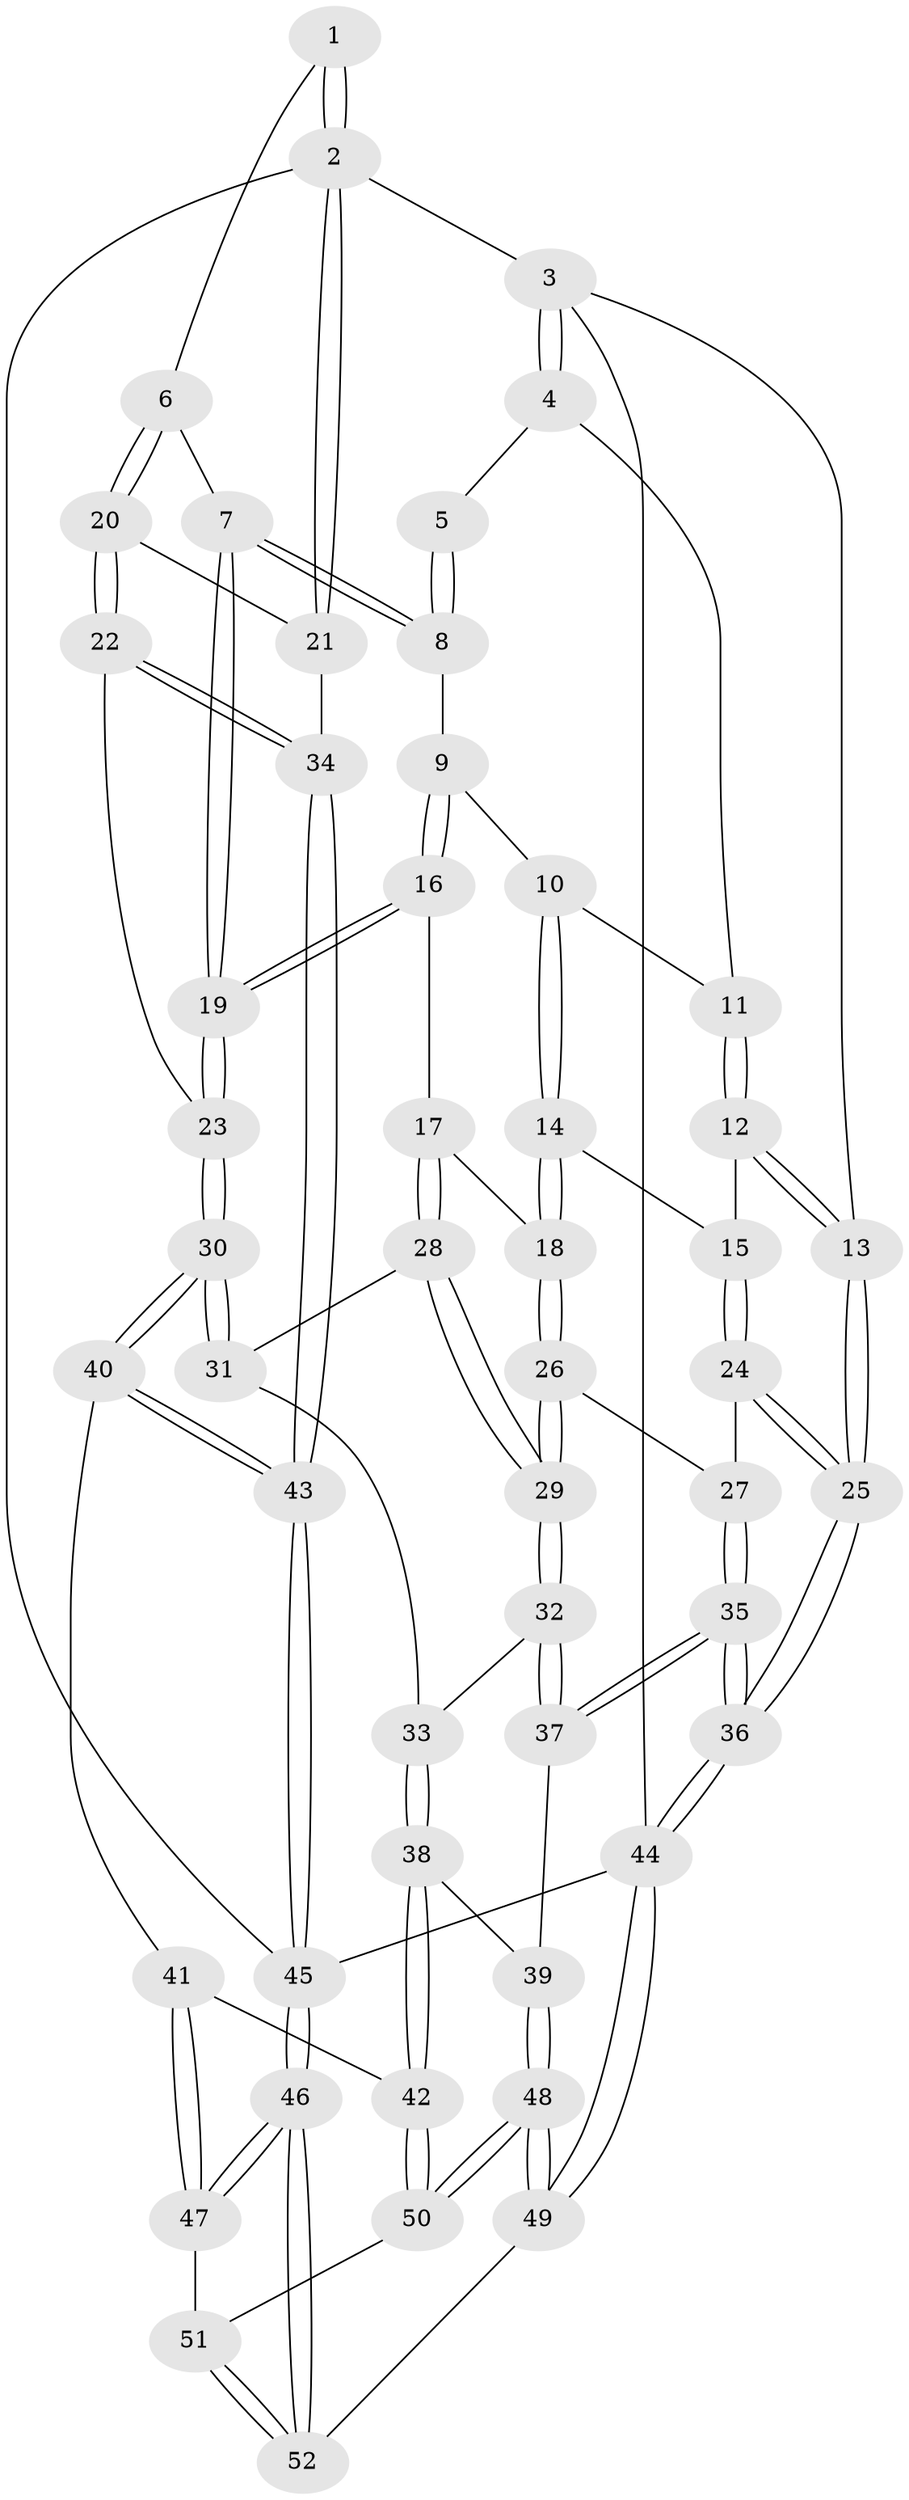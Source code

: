 // Generated by graph-tools (version 1.1) at 2025/51/03/09/25 03:51:00]
// undirected, 52 vertices, 127 edges
graph export_dot {
graph [start="1"]
  node [color=gray90,style=filled];
  1 [pos="+0.8227203015643139+0"];
  2 [pos="+1+0"];
  3 [pos="+0+0"];
  4 [pos="+0+0"];
  5 [pos="+0.5374113965270417+0"];
  6 [pos="+0.8465954939908561+0.13263486408755057"];
  7 [pos="+0.6963334468592405+0.22794694252032693"];
  8 [pos="+0.5238422013842375+0"];
  9 [pos="+0.5076051949119503+0.0010977444357331766"];
  10 [pos="+0.28152203512814444+0.15978135878172955"];
  11 [pos="+0.08639708312406197+0.05242464761732121"];
  12 [pos="+0.11630991305165102+0.21709773810801938"];
  13 [pos="+0+0.42034033527319253"];
  14 [pos="+0.276335850748069+0.2544815324503349"];
  15 [pos="+0.14625357976551512+0.25776562065685804"];
  16 [pos="+0.4879002461702336+0.25602088635916354"];
  17 [pos="+0.47406004946986124+0.2648516842948833"];
  18 [pos="+0.30024826373950336+0.275575755288784"];
  19 [pos="+0.6604291512625237+0.3940482472842371"];
  20 [pos="+0.8648927594762801+0.18648358937879578"];
  21 [pos="+1+0.25951286303598425"];
  22 [pos="+0.8462563328642079+0.3767859405066733"];
  23 [pos="+0.6932709644293343+0.44329667156521174"];
  24 [pos="+0.1355714743344316+0.3504892787946313"];
  25 [pos="+0+0.42066347310882946"];
  26 [pos="+0.26357950692374044+0.4467717162969261"];
  27 [pos="+0.18963883291277045+0.4334219725509223"];
  28 [pos="+0.4374487973765436+0.3413120095223297"];
  29 [pos="+0.26559059100255233+0.4485100397946293"];
  30 [pos="+0.6627560245485836+0.5403534903573817"];
  31 [pos="+0.43520984917454103+0.4487207188386233"];
  32 [pos="+0.29029692449917566+0.48711694079381046"];
  33 [pos="+0.33569092141244766+0.5133535025487844"];
  34 [pos="+1+0.46803742804925635"];
  35 [pos="+0+0.6657980869307792"];
  36 [pos="+0+0.7009183120388627"];
  37 [pos="+0.16573769686960044+0.6730941836577954"];
  38 [pos="+0.4241187422598439+0.6594641317105867"];
  39 [pos="+0.21837107834111263+0.700645797385802"];
  40 [pos="+0.6601225549314377+0.5716333270575793"];
  41 [pos="+0.6085899779277044+0.6060396529544759"];
  42 [pos="+0.4283685656671043+0.6617684085733513"];
  43 [pos="+1+1"];
  44 [pos="+0+1"];
  45 [pos="+1+1"];
  46 [pos="+0.9706386287214026+1"];
  47 [pos="+0.5719408918684358+0.9033558948389867"];
  48 [pos="+0.2736161810924308+0.8936301738612418"];
  49 [pos="+0+1"];
  50 [pos="+0.4135474978339292+0.8574006646969619"];
  51 [pos="+0.420101571268416+0.8625603082570268"];
  52 [pos="+0.42307688940770044+1"];
  1 -- 2;
  1 -- 2;
  1 -- 6;
  2 -- 3;
  2 -- 21;
  2 -- 21;
  2 -- 45;
  3 -- 4;
  3 -- 4;
  3 -- 13;
  3 -- 44;
  4 -- 5;
  4 -- 11;
  5 -- 8;
  5 -- 8;
  6 -- 7;
  6 -- 20;
  6 -- 20;
  7 -- 8;
  7 -- 8;
  7 -- 19;
  7 -- 19;
  8 -- 9;
  9 -- 10;
  9 -- 16;
  9 -- 16;
  10 -- 11;
  10 -- 14;
  10 -- 14;
  11 -- 12;
  11 -- 12;
  12 -- 13;
  12 -- 13;
  12 -- 15;
  13 -- 25;
  13 -- 25;
  14 -- 15;
  14 -- 18;
  14 -- 18;
  15 -- 24;
  15 -- 24;
  16 -- 17;
  16 -- 19;
  16 -- 19;
  17 -- 18;
  17 -- 28;
  17 -- 28;
  18 -- 26;
  18 -- 26;
  19 -- 23;
  19 -- 23;
  20 -- 21;
  20 -- 22;
  20 -- 22;
  21 -- 34;
  22 -- 23;
  22 -- 34;
  22 -- 34;
  23 -- 30;
  23 -- 30;
  24 -- 25;
  24 -- 25;
  24 -- 27;
  25 -- 36;
  25 -- 36;
  26 -- 27;
  26 -- 29;
  26 -- 29;
  27 -- 35;
  27 -- 35;
  28 -- 29;
  28 -- 29;
  28 -- 31;
  29 -- 32;
  29 -- 32;
  30 -- 31;
  30 -- 31;
  30 -- 40;
  30 -- 40;
  31 -- 33;
  32 -- 33;
  32 -- 37;
  32 -- 37;
  33 -- 38;
  33 -- 38;
  34 -- 43;
  34 -- 43;
  35 -- 36;
  35 -- 36;
  35 -- 37;
  35 -- 37;
  36 -- 44;
  36 -- 44;
  37 -- 39;
  38 -- 39;
  38 -- 42;
  38 -- 42;
  39 -- 48;
  39 -- 48;
  40 -- 41;
  40 -- 43;
  40 -- 43;
  41 -- 42;
  41 -- 47;
  41 -- 47;
  42 -- 50;
  42 -- 50;
  43 -- 45;
  43 -- 45;
  44 -- 49;
  44 -- 49;
  44 -- 45;
  45 -- 46;
  45 -- 46;
  46 -- 47;
  46 -- 47;
  46 -- 52;
  46 -- 52;
  47 -- 51;
  48 -- 49;
  48 -- 49;
  48 -- 50;
  48 -- 50;
  49 -- 52;
  50 -- 51;
  51 -- 52;
  51 -- 52;
}
